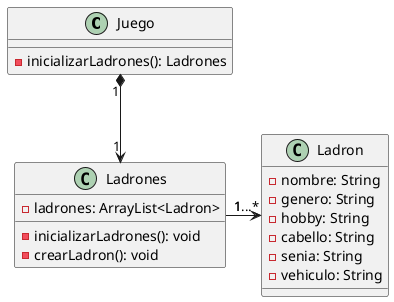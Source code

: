 @startuml

class Juego{
    - inicializarLadrones(): Ladrones
}

class Ladron {
    -nombre: String
    -genero: String
    -hobby: String
    -cabello: String
    -senia: String
    -vehiculo: String
}

class Ladrones{
    - ladrones: ArrayList<Ladron>
    - inicializarLadrones(): void
    - crearLadron(): void
}

Juego "1"*-->"1" Ladrones
Ladrones "1"-right->"1...*" Ladron
@enduml